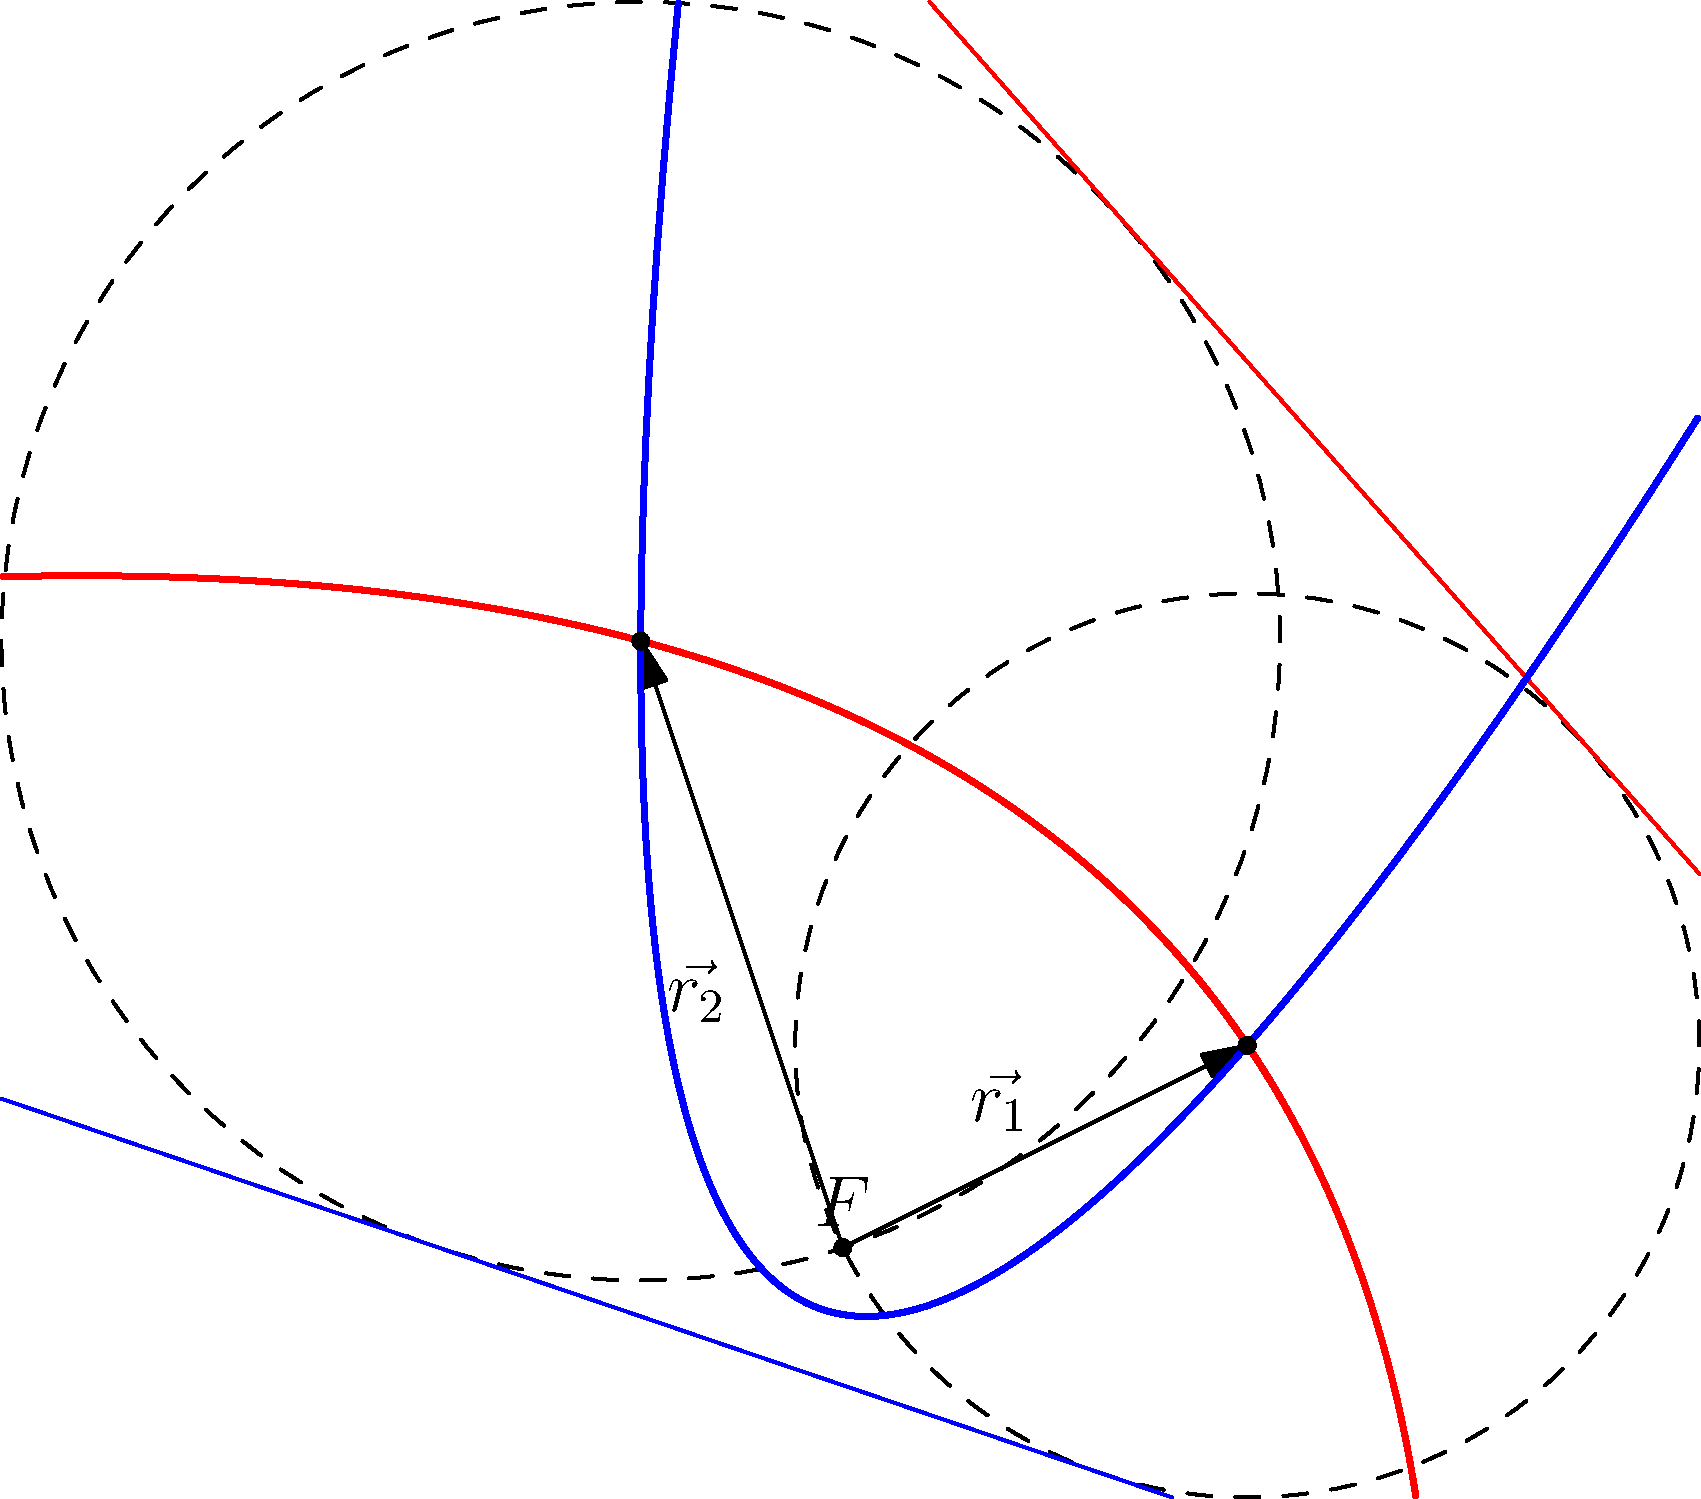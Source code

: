 import graph;
import geometry;

/* Define the settings for the script */
settings.outformat="png";
settings.render=6;
size(10cm,0);

/* Declare all available ellipse focus */
pair F = (0, 0);

/* Declare the initial and final position vectors */
pair r1 = (0.2, 0.1),
     r2 = (-0.1, 0.3);

/* Declare the two tangent lines */
pair x1 = (-0.14599, 0.83007),
     y1 = (0.59283, -0.00672);
line directrice1 = line(x1, y1);
pair x2 = (0.39868, -0.20387),
     y2 = (-0.77361, 0.19532);
line directrice2 = line(x2, y2);

/* The radius for the circles centered at r1 and r2 vectors */
real R1 = 0.22361,
     R2 = 0.31623;

/* Declare the two transfer orbits */
conic orbit1 = conic(F, directrice1, 1.00);
conic orbit2 = conic(F, directrice2, 1.00);

/* Draw the initial and final position vectors */
draw("$\vec{r_1}$", F -- r1, NW, Arrow());
draw("$\vec{r_2}$", F -- r2, SW, Arrow());

/* Draw the knwon focus */
dot("$F$", F, N);

/* Draw the circles centered at r1 and r2 vectors together with the new focus */
draw(circle(r1, R1), dashed);
draw(circle(r2, R2), dashed);

/* Draw the tangent lines */
draw(directrice1, red);
draw(directrice2, blue);

/* Draw both transfer orbits */
draw(orbit1, 1bp+red);
draw(orbit2, 1bp+blue);

dot(r1);
dot(r2);
